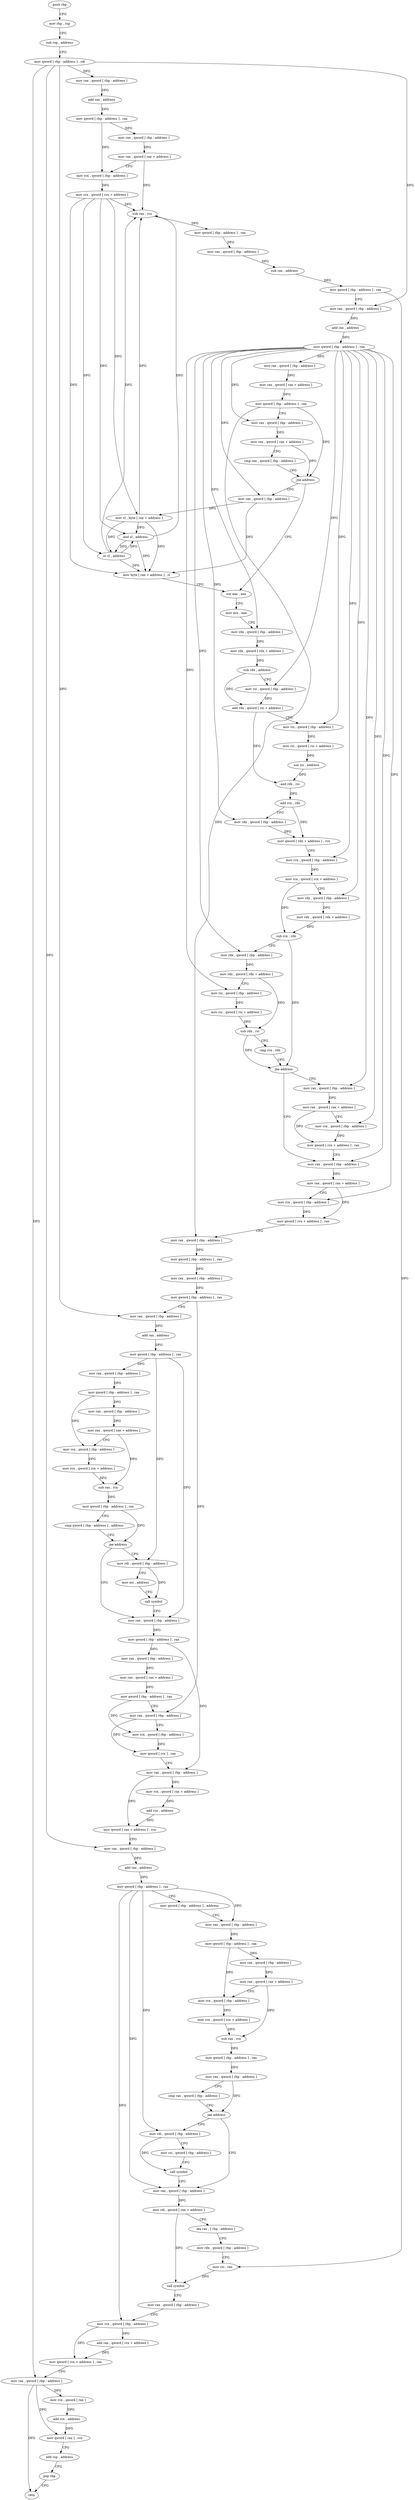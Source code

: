 digraph "func" {
"4231296" [label = "push rbp" ]
"4231297" [label = "mov rbp , rsp" ]
"4231300" [label = "sub rsp , address" ]
"4231307" [label = "mov qword [ rbp - address ] , rdi" ]
"4231311" [label = "mov rax , qword [ rbp - address ]" ]
"4231315" [label = "add rax , address" ]
"4231321" [label = "mov qword [ rbp - address ] , rax" ]
"4231325" [label = "mov rax , qword [ rbp - address ]" ]
"4231329" [label = "mov rax , qword [ rax + address ]" ]
"4231333" [label = "mov rcx , qword [ rbp - address ]" ]
"4231337" [label = "mov rcx , qword [ rcx + address ]" ]
"4231341" [label = "sub rax , rcx" ]
"4231344" [label = "mov qword [ rbp - address ] , rax" ]
"4231348" [label = "mov rax , qword [ rbp - address ]" ]
"4231352" [label = "sub rax , address" ]
"4231358" [label = "mov qword [ rbp - address ] , rax" ]
"4231362" [label = "mov rax , qword [ rbp - address ]" ]
"4231366" [label = "add rax , address" ]
"4231372" [label = "mov qword [ rbp - address ] , rax" ]
"4231376" [label = "mov rax , qword [ rbp - address ]" ]
"4231380" [label = "mov rax , qword [ rax + address ]" ]
"4231384" [label = "mov qword [ rbp - address ] , rax" ]
"4231388" [label = "mov rax , qword [ rbp - address ]" ]
"4231392" [label = "mov rax , qword [ rax + address ]" ]
"4231396" [label = "cmp rax , qword [ rbp - address ]" ]
"4231400" [label = "jne address" ]
"4231422" [label = "xor eax , eax" ]
"4231406" [label = "mov rax , qword [ rbp - address ]" ]
"4231424" [label = "mov ecx , eax" ]
"4231426" [label = "mov rdx , qword [ rbp - address ]" ]
"4231430" [label = "mov rdx , qword [ rdx + address ]" ]
"4231434" [label = "sub rdx , address" ]
"4231441" [label = "mov rsi , qword [ rbp - address ]" ]
"4231445" [label = "add rdx , qword [ rsi + address ]" ]
"4231449" [label = "mov rsi , qword [ rbp - address ]" ]
"4231453" [label = "mov rsi , qword [ rsi + address ]" ]
"4231457" [label = "xor rsi , address" ]
"4231464" [label = "and rdx , rsi" ]
"4231467" [label = "add rcx , rdx" ]
"4231470" [label = "mov rdx , qword [ rbp - address ]" ]
"4231474" [label = "mov qword [ rdx + address ] , rcx" ]
"4231478" [label = "mov rcx , qword [ rbp - address ]" ]
"4231482" [label = "mov rcx , qword [ rcx + address ]" ]
"4231486" [label = "mov rdx , qword [ rbp - address ]" ]
"4231490" [label = "mov rdx , qword [ rdx + address ]" ]
"4231494" [label = "sub rcx , rdx" ]
"4231497" [label = "mov rdx , qword [ rbp - address ]" ]
"4231501" [label = "mov rdx , qword [ rdx + address ]" ]
"4231505" [label = "mov rsi , qword [ rbp - address ]" ]
"4231509" [label = "mov rsi , qword [ rsi + address ]" ]
"4231513" [label = "sub rdx , rsi" ]
"4231516" [label = "cmp rcx , rdx" ]
"4231519" [label = "jbe address" ]
"4231541" [label = "mov rax , qword [ rbp - address ]" ]
"4231525" [label = "mov rax , qword [ rbp - address ]" ]
"4231410" [label = "mov cl , byte [ rax + address ]" ]
"4231413" [label = "and cl , address" ]
"4231416" [label = "or cl , address" ]
"4231419" [label = "mov byte [ rax + address ] , cl" ]
"4231545" [label = "mov rax , qword [ rax + address ]" ]
"4231549" [label = "mov rcx , qword [ rbp - address ]" ]
"4231553" [label = "mov qword [ rcx + address ] , rax" ]
"4231557" [label = "mov rax , qword [ rbp - address ]" ]
"4231561" [label = "mov qword [ rbp - address ] , rax" ]
"4231565" [label = "mov rax , qword [ rbp - address ]" ]
"4231569" [label = "mov qword [ rbp - address ] , rax" ]
"4231573" [label = "mov rax , qword [ rbp - address ]" ]
"4231577" [label = "add rax , address" ]
"4231583" [label = "mov qword [ rbp - address ] , rax" ]
"4231587" [label = "mov rax , qword [ rbp - address ]" ]
"4231591" [label = "mov qword [ rbp - address ] , rax" ]
"4231595" [label = "mov rax , qword [ rbp - address ]" ]
"4231599" [label = "mov rax , qword [ rax + address ]" ]
"4231603" [label = "mov rcx , qword [ rbp - address ]" ]
"4231607" [label = "mov rcx , qword [ rcx + address ]" ]
"4231611" [label = "sub rax , rcx" ]
"4231614" [label = "mov qword [ rbp - address ] , rax" ]
"4231618" [label = "cmp qword [ rbp - address ] , address" ]
"4231623" [label = "jae address" ]
"4231643" [label = "mov rax , qword [ rbp - address ]" ]
"4231629" [label = "mov rdi , qword [ rbp - address ]" ]
"4231529" [label = "mov rax , qword [ rax + address ]" ]
"4231533" [label = "mov rcx , qword [ rbp - address ]" ]
"4231537" [label = "mov qword [ rcx + address ] , rax" ]
"4231647" [label = "mov qword [ rbp - address ] , rax" ]
"4231651" [label = "mov rax , qword [ rbp - address ]" ]
"4231655" [label = "mov rax , qword [ rax + address ]" ]
"4231659" [label = "mov qword [ rbp - address ] , rax" ]
"4231663" [label = "mov rax , qword [ rbp - address ]" ]
"4231667" [label = "mov rcx , qword [ rbp - address ]" ]
"4231671" [label = "mov qword [ rcx ] , rax" ]
"4231674" [label = "mov rax , qword [ rbp - address ]" ]
"4231678" [label = "mov rcx , qword [ rax + address ]" ]
"4231682" [label = "add rcx , address" ]
"4231689" [label = "mov qword [ rax + address ] , rcx" ]
"4231693" [label = "mov rax , qword [ rbp - address ]" ]
"4231697" [label = "add rax , address" ]
"4231703" [label = "mov qword [ rbp - address ] , rax" ]
"4231707" [label = "mov qword [ rbp - address ] , address" ]
"4231715" [label = "mov rax , qword [ rbp - address ]" ]
"4231719" [label = "mov qword [ rbp - address ] , rax" ]
"4231723" [label = "mov rax , qword [ rbp - address ]" ]
"4231727" [label = "mov rax , qword [ rax + address ]" ]
"4231731" [label = "mov rcx , qword [ rbp - address ]" ]
"4231735" [label = "mov rcx , qword [ rcx + address ]" ]
"4231739" [label = "sub rax , rcx" ]
"4231742" [label = "mov qword [ rbp - address ] , rax" ]
"4231749" [label = "mov rax , qword [ rbp - address ]" ]
"4231756" [label = "cmp rax , qword [ rbp - address ]" ]
"4231760" [label = "jae address" ]
"4231779" [label = "mov rax , qword [ rbp - address ]" ]
"4231766" [label = "mov rdi , qword [ rbp - address ]" ]
"4231633" [label = "mov esi , address" ]
"4231638" [label = "call symbol" ]
"4231783" [label = "mov rdi , qword [ rax + address ]" ]
"4231787" [label = "lea rax , [ rbp - address ]" ]
"4231791" [label = "mov rdx , qword [ rbp - address ]" ]
"4231795" [label = "mov rsi , rax" ]
"4231798" [label = "call symbol" ]
"4231803" [label = "mov rax , qword [ rbp - address ]" ]
"4231807" [label = "mov rcx , qword [ rbp - address ]" ]
"4231811" [label = "add rax , qword [ rcx + address ]" ]
"4231815" [label = "mov qword [ rcx + address ] , rax" ]
"4231819" [label = "mov rax , qword [ rbp - address ]" ]
"4231823" [label = "mov rcx , qword [ rax ]" ]
"4231826" [label = "add rcx , address" ]
"4231833" [label = "mov qword [ rax ] , rcx" ]
"4231836" [label = "add rsp , address" ]
"4231843" [label = "pop rbp" ]
"4231844" [label = "retn" ]
"4231770" [label = "mov rsi , qword [ rbp - address ]" ]
"4231774" [label = "call symbol" ]
"4231296" -> "4231297" [ label = "CFG" ]
"4231297" -> "4231300" [ label = "CFG" ]
"4231300" -> "4231307" [ label = "CFG" ]
"4231307" -> "4231311" [ label = "DFG" ]
"4231307" -> "4231362" [ label = "DFG" ]
"4231307" -> "4231573" [ label = "DFG" ]
"4231307" -> "4231693" [ label = "DFG" ]
"4231307" -> "4231819" [ label = "DFG" ]
"4231311" -> "4231315" [ label = "DFG" ]
"4231315" -> "4231321" [ label = "DFG" ]
"4231321" -> "4231325" [ label = "DFG" ]
"4231321" -> "4231333" [ label = "DFG" ]
"4231325" -> "4231329" [ label = "DFG" ]
"4231329" -> "4231333" [ label = "CFG" ]
"4231329" -> "4231341" [ label = "DFG" ]
"4231333" -> "4231337" [ label = "DFG" ]
"4231337" -> "4231341" [ label = "DFG" ]
"4231337" -> "4231410" [ label = "DFG" ]
"4231337" -> "4231413" [ label = "DFG" ]
"4231337" -> "4231416" [ label = "DFG" ]
"4231337" -> "4231419" [ label = "DFG" ]
"4231341" -> "4231344" [ label = "DFG" ]
"4231344" -> "4231348" [ label = "DFG" ]
"4231348" -> "4231352" [ label = "DFG" ]
"4231352" -> "4231358" [ label = "DFG" ]
"4231358" -> "4231362" [ label = "CFG" ]
"4231358" -> "4231795" [ label = "DFG" ]
"4231362" -> "4231366" [ label = "DFG" ]
"4231366" -> "4231372" [ label = "DFG" ]
"4231372" -> "4231376" [ label = "DFG" ]
"4231372" -> "4231388" [ label = "DFG" ]
"4231372" -> "4231426" [ label = "DFG" ]
"4231372" -> "4231441" [ label = "DFG" ]
"4231372" -> "4231449" [ label = "DFG" ]
"4231372" -> "4231470" [ label = "DFG" ]
"4231372" -> "4231478" [ label = "DFG" ]
"4231372" -> "4231486" [ label = "DFG" ]
"4231372" -> "4231497" [ label = "DFG" ]
"4231372" -> "4231505" [ label = "DFG" ]
"4231372" -> "4231406" [ label = "DFG" ]
"4231372" -> "4231541" [ label = "DFG" ]
"4231372" -> "4231549" [ label = "DFG" ]
"4231372" -> "4231525" [ label = "DFG" ]
"4231372" -> "4231533" [ label = "DFG" ]
"4231376" -> "4231380" [ label = "DFG" ]
"4231380" -> "4231384" [ label = "DFG" ]
"4231384" -> "4231388" [ label = "CFG" ]
"4231384" -> "4231400" [ label = "DFG" ]
"4231384" -> "4231557" [ label = "DFG" ]
"4231388" -> "4231392" [ label = "DFG" ]
"4231392" -> "4231396" [ label = "CFG" ]
"4231392" -> "4231400" [ label = "DFG" ]
"4231396" -> "4231400" [ label = "CFG" ]
"4231400" -> "4231422" [ label = "CFG" ]
"4231400" -> "4231406" [ label = "CFG" ]
"4231422" -> "4231424" [ label = "CFG" ]
"4231406" -> "4231410" [ label = "DFG" ]
"4231406" -> "4231419" [ label = "DFG" ]
"4231424" -> "4231426" [ label = "CFG" ]
"4231426" -> "4231430" [ label = "DFG" ]
"4231430" -> "4231434" [ label = "DFG" ]
"4231434" -> "4231441" [ label = "CFG" ]
"4231434" -> "4231445" [ label = "DFG" ]
"4231441" -> "4231445" [ label = "DFG" ]
"4231445" -> "4231449" [ label = "CFG" ]
"4231445" -> "4231464" [ label = "DFG" ]
"4231449" -> "4231453" [ label = "DFG" ]
"4231453" -> "4231457" [ label = "DFG" ]
"4231457" -> "4231464" [ label = "DFG" ]
"4231464" -> "4231467" [ label = "DFG" ]
"4231467" -> "4231470" [ label = "CFG" ]
"4231467" -> "4231474" [ label = "DFG" ]
"4231470" -> "4231474" [ label = "DFG" ]
"4231474" -> "4231478" [ label = "CFG" ]
"4231478" -> "4231482" [ label = "DFG" ]
"4231482" -> "4231486" [ label = "CFG" ]
"4231482" -> "4231494" [ label = "DFG" ]
"4231486" -> "4231490" [ label = "DFG" ]
"4231490" -> "4231494" [ label = "DFG" ]
"4231494" -> "4231497" [ label = "CFG" ]
"4231494" -> "4231519" [ label = "DFG" ]
"4231497" -> "4231501" [ label = "DFG" ]
"4231501" -> "4231505" [ label = "CFG" ]
"4231501" -> "4231513" [ label = "DFG" ]
"4231505" -> "4231509" [ label = "DFG" ]
"4231509" -> "4231513" [ label = "DFG" ]
"4231513" -> "4231516" [ label = "CFG" ]
"4231513" -> "4231519" [ label = "DFG" ]
"4231516" -> "4231519" [ label = "CFG" ]
"4231519" -> "4231541" [ label = "CFG" ]
"4231519" -> "4231525" [ label = "CFG" ]
"4231541" -> "4231545" [ label = "DFG" ]
"4231525" -> "4231529" [ label = "DFG" ]
"4231410" -> "4231413" [ label = "DFG" ]
"4231410" -> "4231341" [ label = "DFG" ]
"4231410" -> "4231416" [ label = "DFG" ]
"4231410" -> "4231419" [ label = "DFG" ]
"4231413" -> "4231416" [ label = "DFG" ]
"4231413" -> "4231341" [ label = "DFG" ]
"4231413" -> "4231419" [ label = "DFG" ]
"4231416" -> "4231419" [ label = "DFG" ]
"4231416" -> "4231341" [ label = "DFG" ]
"4231416" -> "4231413" [ label = "DFG" ]
"4231419" -> "4231422" [ label = "CFG" ]
"4231545" -> "4231549" [ label = "CFG" ]
"4231545" -> "4231553" [ label = "DFG" ]
"4231549" -> "4231553" [ label = "DFG" ]
"4231553" -> "4231557" [ label = "CFG" ]
"4231557" -> "4231561" [ label = "DFG" ]
"4231561" -> "4231565" [ label = "DFG" ]
"4231565" -> "4231569" [ label = "DFG" ]
"4231569" -> "4231573" [ label = "CFG" ]
"4231569" -> "4231663" [ label = "DFG" ]
"4231573" -> "4231577" [ label = "DFG" ]
"4231577" -> "4231583" [ label = "DFG" ]
"4231583" -> "4231587" [ label = "DFG" ]
"4231583" -> "4231643" [ label = "DFG" ]
"4231583" -> "4231629" [ label = "DFG" ]
"4231587" -> "4231591" [ label = "DFG" ]
"4231591" -> "4231595" [ label = "DFG" ]
"4231591" -> "4231603" [ label = "DFG" ]
"4231595" -> "4231599" [ label = "DFG" ]
"4231599" -> "4231603" [ label = "CFG" ]
"4231599" -> "4231611" [ label = "DFG" ]
"4231603" -> "4231607" [ label = "DFG" ]
"4231607" -> "4231611" [ label = "DFG" ]
"4231611" -> "4231614" [ label = "DFG" ]
"4231614" -> "4231618" [ label = "CFG" ]
"4231614" -> "4231623" [ label = "DFG" ]
"4231618" -> "4231623" [ label = "CFG" ]
"4231623" -> "4231643" [ label = "CFG" ]
"4231623" -> "4231629" [ label = "CFG" ]
"4231643" -> "4231647" [ label = "DFG" ]
"4231629" -> "4231633" [ label = "CFG" ]
"4231629" -> "4231638" [ label = "DFG" ]
"4231529" -> "4231533" [ label = "CFG" ]
"4231529" -> "4231537" [ label = "DFG" ]
"4231533" -> "4231537" [ label = "DFG" ]
"4231537" -> "4231541" [ label = "CFG" ]
"4231647" -> "4231651" [ label = "DFG" ]
"4231647" -> "4231674" [ label = "DFG" ]
"4231651" -> "4231655" [ label = "DFG" ]
"4231655" -> "4231659" [ label = "DFG" ]
"4231659" -> "4231663" [ label = "CFG" ]
"4231659" -> "4231667" [ label = "DFG" ]
"4231663" -> "4231667" [ label = "CFG" ]
"4231663" -> "4231671" [ label = "DFG" ]
"4231667" -> "4231671" [ label = "DFG" ]
"4231671" -> "4231674" [ label = "CFG" ]
"4231674" -> "4231678" [ label = "DFG" ]
"4231674" -> "4231689" [ label = "DFG" ]
"4231678" -> "4231682" [ label = "DFG" ]
"4231682" -> "4231689" [ label = "DFG" ]
"4231689" -> "4231693" [ label = "CFG" ]
"4231693" -> "4231697" [ label = "DFG" ]
"4231697" -> "4231703" [ label = "DFG" ]
"4231703" -> "4231707" [ label = "CFG" ]
"4231703" -> "4231715" [ label = "DFG" ]
"4231703" -> "4231779" [ label = "DFG" ]
"4231703" -> "4231807" [ label = "DFG" ]
"4231703" -> "4231766" [ label = "DFG" ]
"4231707" -> "4231715" [ label = "CFG" ]
"4231715" -> "4231719" [ label = "DFG" ]
"4231719" -> "4231723" [ label = "DFG" ]
"4231719" -> "4231731" [ label = "DFG" ]
"4231723" -> "4231727" [ label = "DFG" ]
"4231727" -> "4231731" [ label = "CFG" ]
"4231727" -> "4231739" [ label = "DFG" ]
"4231731" -> "4231735" [ label = "DFG" ]
"4231735" -> "4231739" [ label = "DFG" ]
"4231739" -> "4231742" [ label = "DFG" ]
"4231742" -> "4231749" [ label = "DFG" ]
"4231749" -> "4231756" [ label = "CFG" ]
"4231749" -> "4231760" [ label = "DFG" ]
"4231756" -> "4231760" [ label = "CFG" ]
"4231760" -> "4231779" [ label = "CFG" ]
"4231760" -> "4231766" [ label = "CFG" ]
"4231779" -> "4231783" [ label = "DFG" ]
"4231766" -> "4231770" [ label = "CFG" ]
"4231766" -> "4231774" [ label = "DFG" ]
"4231633" -> "4231638" [ label = "CFG" ]
"4231638" -> "4231643" [ label = "CFG" ]
"4231783" -> "4231787" [ label = "CFG" ]
"4231783" -> "4231798" [ label = "DFG" ]
"4231787" -> "4231791" [ label = "CFG" ]
"4231791" -> "4231795" [ label = "CFG" ]
"4231795" -> "4231798" [ label = "DFG" ]
"4231798" -> "4231803" [ label = "CFG" ]
"4231803" -> "4231807" [ label = "CFG" ]
"4231807" -> "4231811" [ label = "DFG" ]
"4231807" -> "4231815" [ label = "DFG" ]
"4231811" -> "4231815" [ label = "DFG" ]
"4231815" -> "4231819" [ label = "CFG" ]
"4231819" -> "4231823" [ label = "DFG" ]
"4231819" -> "4231833" [ label = "DFG" ]
"4231819" -> "4231844" [ label = "DFG" ]
"4231823" -> "4231826" [ label = "DFG" ]
"4231826" -> "4231833" [ label = "DFG" ]
"4231833" -> "4231836" [ label = "CFG" ]
"4231836" -> "4231843" [ label = "CFG" ]
"4231843" -> "4231844" [ label = "CFG" ]
"4231770" -> "4231774" [ label = "CFG" ]
"4231774" -> "4231779" [ label = "CFG" ]
}

